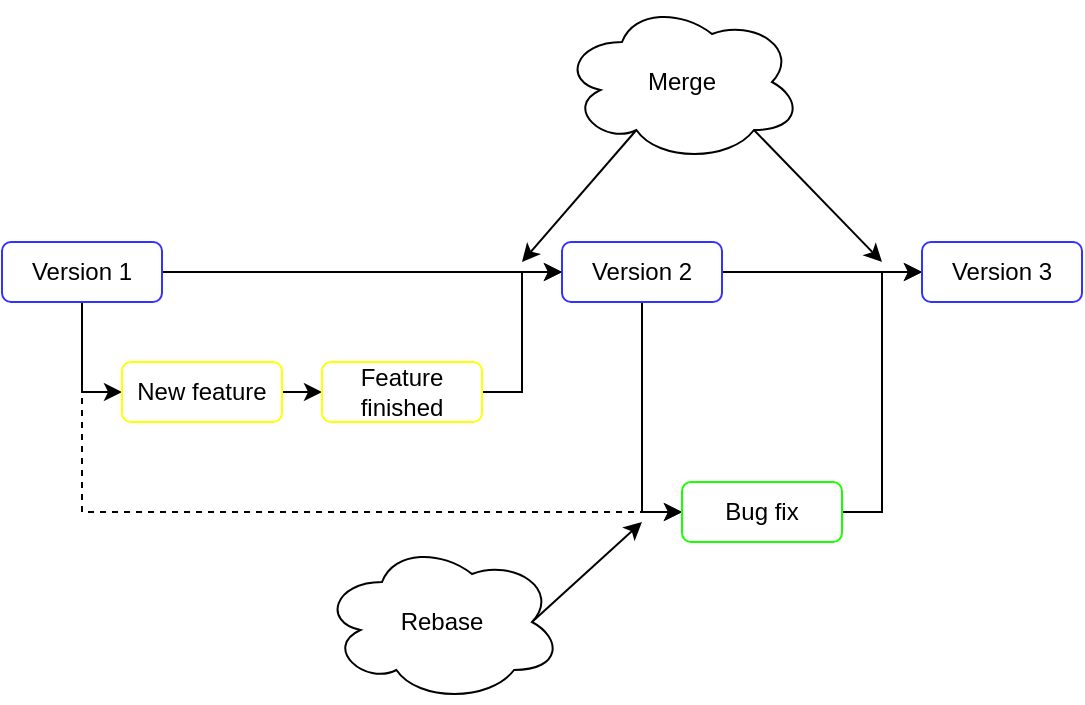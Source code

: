 <mxfile version="24.4.8" type="device">
  <diagram name="Page-1" id="Fqot9kZ-3FXe23qQJQpU">
    <mxGraphModel dx="768" dy="452" grid="1" gridSize="10" guides="1" tooltips="1" connect="1" arrows="1" fold="1" page="1" pageScale="1" pageWidth="850" pageHeight="1100" math="0" shadow="0">
      <root>
        <mxCell id="0" />
        <mxCell id="1" parent="0" />
        <mxCell id="tTaFKLzFF_VWdB-BSlma-3" style="edgeStyle=orthogonalEdgeStyle;rounded=0;orthogonalLoop=1;jettySize=auto;html=1;exitX=1;exitY=0.5;exitDx=0;exitDy=0;entryX=0;entryY=0.5;entryDx=0;entryDy=0;" edge="1" parent="1" source="tTaFKLzFF_VWdB-BSlma-1" target="tTaFKLzFF_VWdB-BSlma-2">
          <mxGeometry relative="1" as="geometry" />
        </mxCell>
        <mxCell id="tTaFKLzFF_VWdB-BSlma-6" style="edgeStyle=orthogonalEdgeStyle;rounded=0;orthogonalLoop=1;jettySize=auto;html=1;exitX=0.5;exitY=1;exitDx=0;exitDy=0;entryX=0;entryY=0.5;entryDx=0;entryDy=0;" edge="1" parent="1" source="tTaFKLzFF_VWdB-BSlma-1" target="tTaFKLzFF_VWdB-BSlma-4">
          <mxGeometry relative="1" as="geometry" />
        </mxCell>
        <mxCell id="tTaFKLzFF_VWdB-BSlma-15" style="edgeStyle=orthogonalEdgeStyle;rounded=0;orthogonalLoop=1;jettySize=auto;html=1;exitX=0.5;exitY=1;exitDx=0;exitDy=0;entryX=0;entryY=0.5;entryDx=0;entryDy=0;dashed=1;" edge="1" parent="1" source="tTaFKLzFF_VWdB-BSlma-1" target="tTaFKLzFF_VWdB-BSlma-14">
          <mxGeometry relative="1" as="geometry" />
        </mxCell>
        <mxCell id="tTaFKLzFF_VWdB-BSlma-1" value="Version 1" style="rounded=1;whiteSpace=wrap;html=1;strokeColor=#3333FF;" vertex="1" parent="1">
          <mxGeometry x="190" y="220" width="80" height="30" as="geometry" />
        </mxCell>
        <mxCell id="tTaFKLzFF_VWdB-BSlma-16" style="edgeStyle=orthogonalEdgeStyle;rounded=0;orthogonalLoop=1;jettySize=auto;html=1;exitX=0.5;exitY=1;exitDx=0;exitDy=0;entryX=0;entryY=0.5;entryDx=0;entryDy=0;" edge="1" parent="1" source="tTaFKLzFF_VWdB-BSlma-2" target="tTaFKLzFF_VWdB-BSlma-14">
          <mxGeometry relative="1" as="geometry" />
        </mxCell>
        <mxCell id="tTaFKLzFF_VWdB-BSlma-18" style="edgeStyle=orthogonalEdgeStyle;rounded=0;orthogonalLoop=1;jettySize=auto;html=1;exitX=1;exitY=0.5;exitDx=0;exitDy=0;entryX=0;entryY=0.5;entryDx=0;entryDy=0;" edge="1" parent="1" source="tTaFKLzFF_VWdB-BSlma-2" target="tTaFKLzFF_VWdB-BSlma-17">
          <mxGeometry relative="1" as="geometry" />
        </mxCell>
        <mxCell id="tTaFKLzFF_VWdB-BSlma-2" value="Version 2" style="rounded=1;whiteSpace=wrap;html=1;strokeColor=#3333FF;" vertex="1" parent="1">
          <mxGeometry x="470" y="220" width="80" height="30" as="geometry" />
        </mxCell>
        <mxCell id="tTaFKLzFF_VWdB-BSlma-8" style="edgeStyle=orthogonalEdgeStyle;rounded=0;orthogonalLoop=1;jettySize=auto;html=1;exitX=1;exitY=0.5;exitDx=0;exitDy=0;entryX=0;entryY=0.5;entryDx=0;entryDy=0;" edge="1" parent="1" source="tTaFKLzFF_VWdB-BSlma-4" target="tTaFKLzFF_VWdB-BSlma-7">
          <mxGeometry relative="1" as="geometry" />
        </mxCell>
        <mxCell id="tTaFKLzFF_VWdB-BSlma-4" value="New feature" style="rounded=1;whiteSpace=wrap;html=1;strokeColor=#FFFF00;" vertex="1" parent="1">
          <mxGeometry x="250" y="280" width="80" height="30" as="geometry" />
        </mxCell>
        <mxCell id="tTaFKLzFF_VWdB-BSlma-10" style="edgeStyle=orthogonalEdgeStyle;rounded=0;orthogonalLoop=1;jettySize=auto;html=1;exitX=1;exitY=0.5;exitDx=0;exitDy=0;entryX=0;entryY=0.5;entryDx=0;entryDy=0;" edge="1" parent="1" source="tTaFKLzFF_VWdB-BSlma-7" target="tTaFKLzFF_VWdB-BSlma-2">
          <mxGeometry relative="1" as="geometry" />
        </mxCell>
        <mxCell id="tTaFKLzFF_VWdB-BSlma-7" value="Feature finished" style="rounded=1;whiteSpace=wrap;html=1;strokeColor=#FFFF00;" vertex="1" parent="1">
          <mxGeometry x="350" y="280" width="80" height="30" as="geometry" />
        </mxCell>
        <mxCell id="tTaFKLzFF_VWdB-BSlma-11" style="edgeStyle=orthogonalEdgeStyle;rounded=0;orthogonalLoop=1;jettySize=auto;html=1;exitX=0.5;exitY=1;exitDx=0;exitDy=0;" edge="1" parent="1" source="tTaFKLzFF_VWdB-BSlma-4" target="tTaFKLzFF_VWdB-BSlma-4">
          <mxGeometry relative="1" as="geometry" />
        </mxCell>
        <mxCell id="tTaFKLzFF_VWdB-BSlma-13" style="rounded=0;orthogonalLoop=1;jettySize=auto;html=1;exitX=0.8;exitY=0.8;exitDx=0;exitDy=0;exitPerimeter=0;" edge="1" parent="1" source="tTaFKLzFF_VWdB-BSlma-12">
          <mxGeometry relative="1" as="geometry">
            <mxPoint x="630" y="230" as="targetPoint" />
          </mxGeometry>
        </mxCell>
        <mxCell id="tTaFKLzFF_VWdB-BSlma-20" style="rounded=0;orthogonalLoop=1;jettySize=auto;html=1;exitX=0.31;exitY=0.8;exitDx=0;exitDy=0;exitPerimeter=0;" edge="1" parent="1" source="tTaFKLzFF_VWdB-BSlma-12">
          <mxGeometry relative="1" as="geometry">
            <mxPoint x="450" y="230" as="targetPoint" />
          </mxGeometry>
        </mxCell>
        <mxCell id="tTaFKLzFF_VWdB-BSlma-12" value="Merge" style="ellipse;shape=cloud;whiteSpace=wrap;html=1;" vertex="1" parent="1">
          <mxGeometry x="470" y="100" width="120" height="80" as="geometry" />
        </mxCell>
        <mxCell id="tTaFKLzFF_VWdB-BSlma-19" style="edgeStyle=orthogonalEdgeStyle;rounded=0;orthogonalLoop=1;jettySize=auto;html=1;exitX=1;exitY=0.5;exitDx=0;exitDy=0;entryX=0;entryY=0.5;entryDx=0;entryDy=0;" edge="1" parent="1" source="tTaFKLzFF_VWdB-BSlma-14" target="tTaFKLzFF_VWdB-BSlma-17">
          <mxGeometry relative="1" as="geometry" />
        </mxCell>
        <mxCell id="tTaFKLzFF_VWdB-BSlma-14" value="Bug fix" style="rounded=1;whiteSpace=wrap;html=1;strokeColor=#19FF00;" vertex="1" parent="1">
          <mxGeometry x="530" y="340" width="80" height="30" as="geometry" />
        </mxCell>
        <mxCell id="tTaFKLzFF_VWdB-BSlma-17" value="Version 3" style="rounded=1;whiteSpace=wrap;html=1;strokeColor=#3333FF;" vertex="1" parent="1">
          <mxGeometry x="650" y="220" width="80" height="30" as="geometry" />
        </mxCell>
        <mxCell id="tTaFKLzFF_VWdB-BSlma-22" style="rounded=0;orthogonalLoop=1;jettySize=auto;html=1;exitX=0.875;exitY=0.5;exitDx=0;exitDy=0;exitPerimeter=0;" edge="1" parent="1" source="tTaFKLzFF_VWdB-BSlma-21">
          <mxGeometry relative="1" as="geometry">
            <mxPoint x="510" y="360" as="targetPoint" />
          </mxGeometry>
        </mxCell>
        <mxCell id="tTaFKLzFF_VWdB-BSlma-21" value="Rebase" style="ellipse;shape=cloud;whiteSpace=wrap;html=1;" vertex="1" parent="1">
          <mxGeometry x="350" y="370" width="120" height="80" as="geometry" />
        </mxCell>
      </root>
    </mxGraphModel>
  </diagram>
</mxfile>
